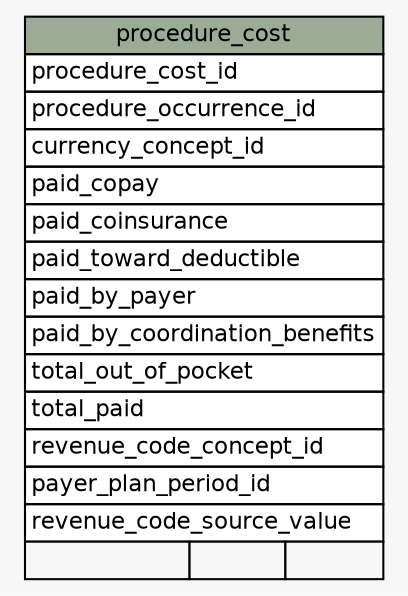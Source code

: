 // dot 2.38.0 on Linux 3.16.0-38-generic
// SchemaSpy rev 590
digraph "procedure_cost" {
  graph [
    rankdir="RL"
    bgcolor="#f7f7f7"
    nodesep="0.18"
    ranksep="0.46"
    fontname="Helvetica"
    fontsize="11"
  ];
  node [
    fontname="Helvetica"
    fontsize="11"
    shape="plaintext"
  ];
  edge [
    arrowsize="0.8"
  ];
  "procedure_cost" [
    label=<
    <TABLE BORDER="0" CELLBORDER="1" CELLSPACING="0" BGCOLOR="#ffffff">
      <TR><TD COLSPAN="3" BGCOLOR="#9bab96" ALIGN="CENTER">procedure_cost</TD></TR>
      <TR><TD PORT="procedure_cost_id" COLSPAN="3" ALIGN="LEFT">procedure_cost_id</TD></TR>
      <TR><TD PORT="procedure_occurrence_id" COLSPAN="3" ALIGN="LEFT">procedure_occurrence_id</TD></TR>
      <TR><TD PORT="currency_concept_id" COLSPAN="3" ALIGN="LEFT">currency_concept_id</TD></TR>
      <TR><TD PORT="paid_copay" COLSPAN="3" ALIGN="LEFT">paid_copay</TD></TR>
      <TR><TD PORT="paid_coinsurance" COLSPAN="3" ALIGN="LEFT">paid_coinsurance</TD></TR>
      <TR><TD PORT="paid_toward_deductible" COLSPAN="3" ALIGN="LEFT">paid_toward_deductible</TD></TR>
      <TR><TD PORT="paid_by_payer" COLSPAN="3" ALIGN="LEFT">paid_by_payer</TD></TR>
      <TR><TD PORT="paid_by_coordination_benefits" COLSPAN="3" ALIGN="LEFT">paid_by_coordination_benefits</TD></TR>
      <TR><TD PORT="total_out_of_pocket" COLSPAN="3" ALIGN="LEFT">total_out_of_pocket</TD></TR>
      <TR><TD PORT="total_paid" COLSPAN="3" ALIGN="LEFT">total_paid</TD></TR>
      <TR><TD PORT="revenue_code_concept_id" COLSPAN="3" ALIGN="LEFT">revenue_code_concept_id</TD></TR>
      <TR><TD PORT="payer_plan_period_id" COLSPAN="3" ALIGN="LEFT">payer_plan_period_id</TD></TR>
      <TR><TD PORT="revenue_code_source_value" COLSPAN="3" ALIGN="LEFT">revenue_code_source_value</TD></TR>
      <TR><TD ALIGN="LEFT" BGCOLOR="#f7f7f7">  </TD><TD ALIGN="RIGHT" BGCOLOR="#f7f7f7">  </TD><TD ALIGN="RIGHT" BGCOLOR="#f7f7f7">  </TD></TR>
    </TABLE>>
    URL="tables/procedure_cost.html"
    tooltip="procedure_cost"
  ];
}
